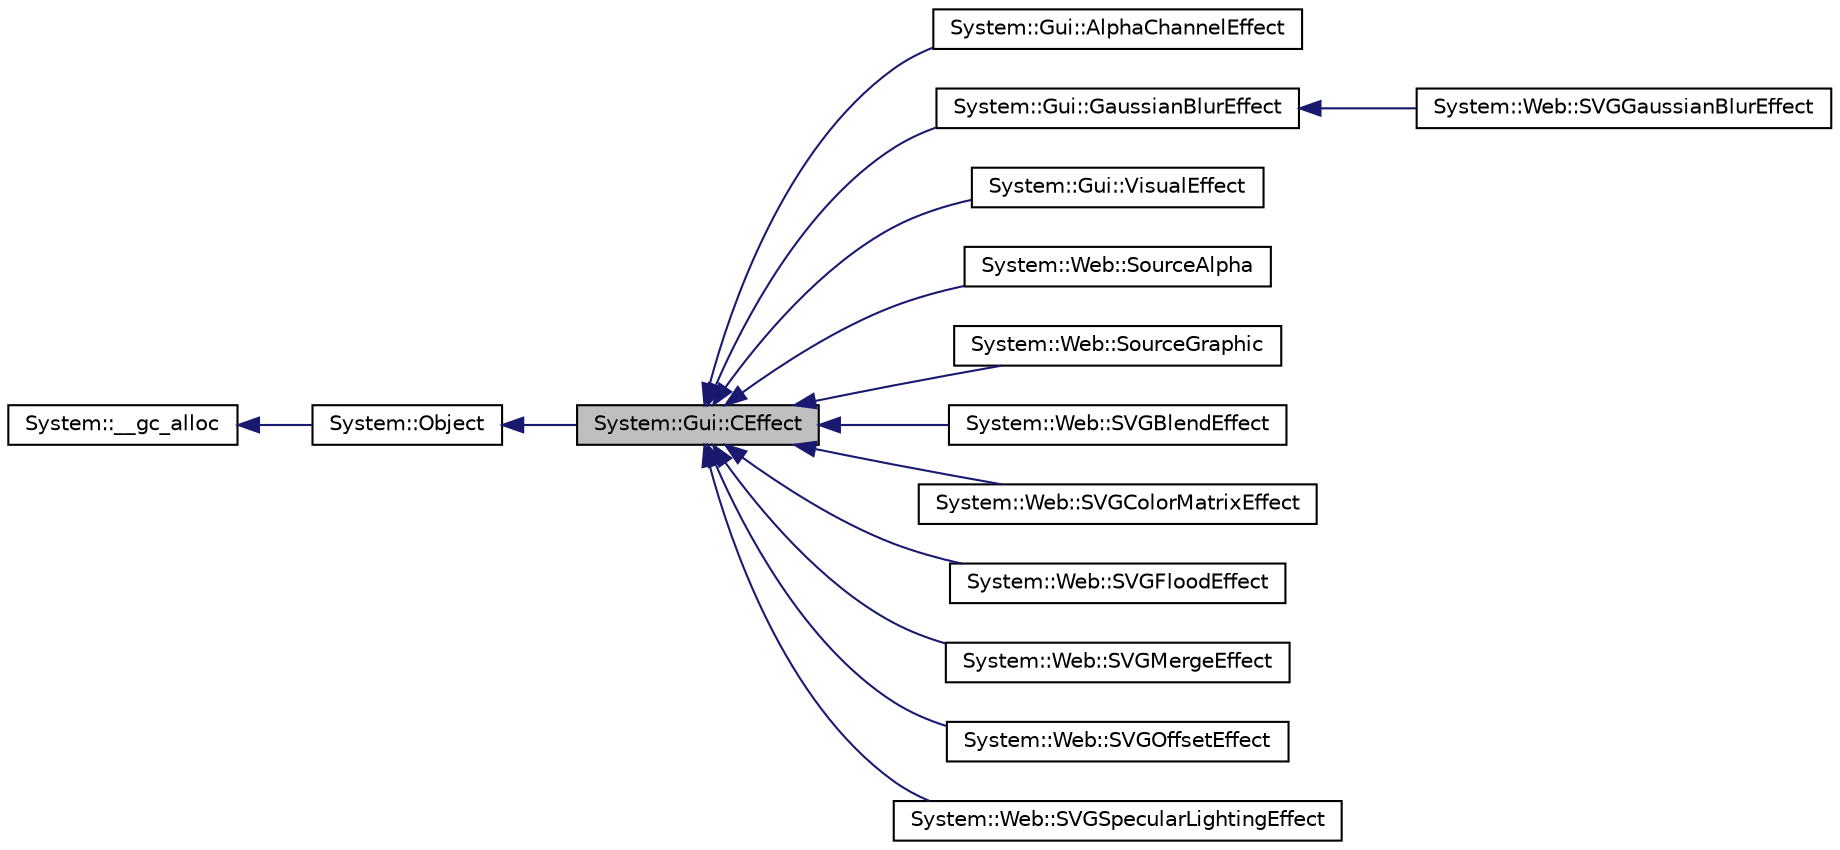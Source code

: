 digraph G
{
  edge [fontname="Helvetica",fontsize="10",labelfontname="Helvetica",labelfontsize="10"];
  node [fontname="Helvetica",fontsize="10",shape=record];
  rankdir="LR";
  Node1 [label="System::Gui::CEffect",height=0.2,width=0.4,color="black", fillcolor="grey75", style="filled" fontcolor="black"];
  Node2 -> Node1 [dir="back",color="midnightblue",fontsize="10",style="solid",fontname="Helvetica"];
  Node2 [label="System::Object",height=0.2,width=0.4,color="black", fillcolor="white", style="filled",URL="$class_system_1_1_object.html"];
  Node3 -> Node2 [dir="back",color="midnightblue",fontsize="10",style="solid",fontname="Helvetica"];
  Node3 [label="System::__gc_alloc",height=0.2,width=0.4,color="black", fillcolor="white", style="filled",URL="$class_system_1_1____gc__alloc.html"];
  Node1 -> Node4 [dir="back",color="midnightblue",fontsize="10",style="solid",fontname="Helvetica"];
  Node4 [label="System::Gui::AlphaChannelEffect",height=0.2,width=0.4,color="black", fillcolor="white", style="filled",URL="$class_system_1_1_gui_1_1_alpha_channel_effect.html"];
  Node1 -> Node5 [dir="back",color="midnightblue",fontsize="10",style="solid",fontname="Helvetica"];
  Node5 [label="System::Gui::GaussianBlurEffect",height=0.2,width=0.4,color="black", fillcolor="white", style="filled",URL="$class_system_1_1_gui_1_1_gaussian_blur_effect.html"];
  Node5 -> Node6 [dir="back",color="midnightblue",fontsize="10",style="solid",fontname="Helvetica"];
  Node6 [label="System::Web::SVGGaussianBlurEffect",height=0.2,width=0.4,color="black", fillcolor="white", style="filled",URL="$class_system_1_1_web_1_1_s_v_g_gaussian_blur_effect.html"];
  Node1 -> Node7 [dir="back",color="midnightblue",fontsize="10",style="solid",fontname="Helvetica"];
  Node7 [label="System::Gui::VisualEffect",height=0.2,width=0.4,color="black", fillcolor="white", style="filled",URL="$class_system_1_1_gui_1_1_visual_effect.html"];
  Node1 -> Node8 [dir="back",color="midnightblue",fontsize="10",style="solid",fontname="Helvetica"];
  Node8 [label="System::Web::SourceAlpha",height=0.2,width=0.4,color="black", fillcolor="white", style="filled",URL="$class_system_1_1_web_1_1_source_alpha.html"];
  Node1 -> Node9 [dir="back",color="midnightblue",fontsize="10",style="solid",fontname="Helvetica"];
  Node9 [label="System::Web::SourceGraphic",height=0.2,width=0.4,color="black", fillcolor="white", style="filled",URL="$class_system_1_1_web_1_1_source_graphic.html"];
  Node1 -> Node10 [dir="back",color="midnightblue",fontsize="10",style="solid",fontname="Helvetica"];
  Node10 [label="System::Web::SVGBlendEffect",height=0.2,width=0.4,color="black", fillcolor="white", style="filled",URL="$class_system_1_1_web_1_1_s_v_g_blend_effect.html"];
  Node1 -> Node11 [dir="back",color="midnightblue",fontsize="10",style="solid",fontname="Helvetica"];
  Node11 [label="System::Web::SVGColorMatrixEffect",height=0.2,width=0.4,color="black", fillcolor="white", style="filled",URL="$class_system_1_1_web_1_1_s_v_g_color_matrix_effect.html"];
  Node1 -> Node12 [dir="back",color="midnightblue",fontsize="10",style="solid",fontname="Helvetica"];
  Node12 [label="System::Web::SVGFloodEffect",height=0.2,width=0.4,color="black", fillcolor="white", style="filled",URL="$class_system_1_1_web_1_1_s_v_g_flood_effect.html"];
  Node1 -> Node13 [dir="back",color="midnightblue",fontsize="10",style="solid",fontname="Helvetica"];
  Node13 [label="System::Web::SVGMergeEffect",height=0.2,width=0.4,color="black", fillcolor="white", style="filled",URL="$class_system_1_1_web_1_1_s_v_g_merge_effect.html"];
  Node1 -> Node14 [dir="back",color="midnightblue",fontsize="10",style="solid",fontname="Helvetica"];
  Node14 [label="System::Web::SVGOffsetEffect",height=0.2,width=0.4,color="black", fillcolor="white", style="filled",URL="$class_system_1_1_web_1_1_s_v_g_offset_effect.html"];
  Node1 -> Node15 [dir="back",color="midnightblue",fontsize="10",style="solid",fontname="Helvetica"];
  Node15 [label="System::Web::SVGSpecularLightingEffect",height=0.2,width=0.4,color="black", fillcolor="white", style="filled",URL="$class_system_1_1_web_1_1_s_v_g_specular_lighting_effect.html"];
}
